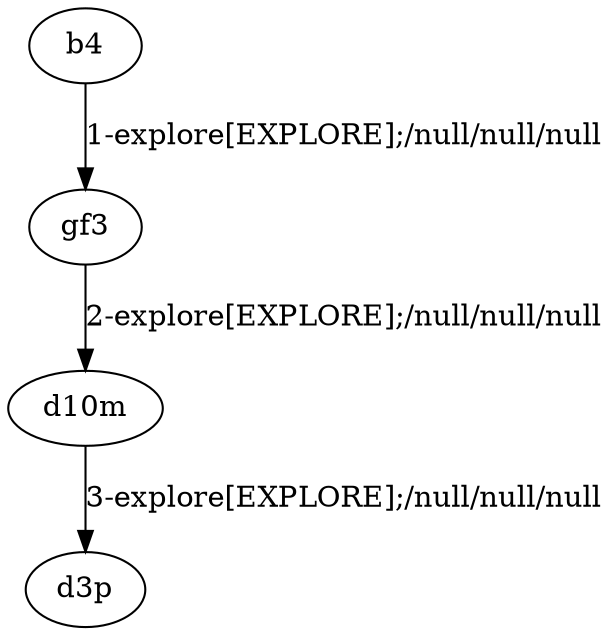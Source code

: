 # Total number of goals covered by this test: 3
# b4 --> gf3
# d10m --> d3p
# gf3 --> d10m

digraph g {
"b4" -> "gf3" [label = "1-explore[EXPLORE];/null/null/null"];
"gf3" -> "d10m" [label = "2-explore[EXPLORE];/null/null/null"];
"d10m" -> "d3p" [label = "3-explore[EXPLORE];/null/null/null"];
}
